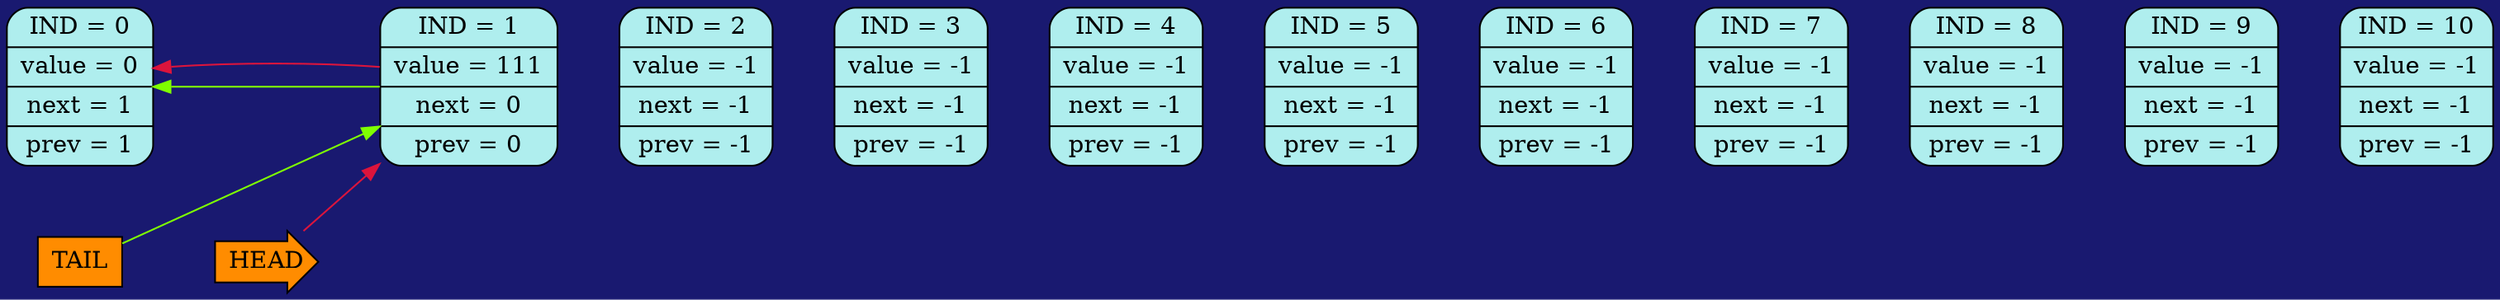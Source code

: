 digraph
{
bgcolor="#191970";
rankdir = LR;
edge[style="invis", weight = 1000000];
IND_0[shape=Mrecord, label = "IND = 0 | value = 0 | next = 1 | prev = 1 ", style="filled",fillcolor="#AFEEEE"]
IND_1[shape=Mrecord, label = "IND = 1 | value = 111 | next = 0 | prev = 0 ", style="filled",fillcolor="#AFEEEE"]
IND_2[shape=Mrecord, label = "IND = 2 | value = -1 | next = -1 | prev = -1 ", style="filled",fillcolor="#AFEEEE"]
IND_3[shape=Mrecord, label = "IND = 3 | value = -1 | next = -1 | prev = -1 ", style="filled",fillcolor="#AFEEEE"]
IND_4[shape=Mrecord, label = "IND = 4 | value = -1 | next = -1 | prev = -1 ", style="filled",fillcolor="#AFEEEE"]
IND_5[shape=Mrecord, label = "IND = 5 | value = -1 | next = -1 | prev = -1 ", style="filled",fillcolor="#AFEEEE"]
IND_6[shape=Mrecord, label = "IND = 6 | value = -1 | next = -1 | prev = -1 ", style="filled",fillcolor="#AFEEEE"]
IND_7[shape=Mrecord, label = "IND = 7 | value = -1 | next = -1 | prev = -1 ", style="filled",fillcolor="#AFEEEE"]
IND_8[shape=Mrecord, label = "IND = 8 | value = -1 | next = -1 | prev = -1 ", style="filled",fillcolor="#AFEEEE"]
IND_9[shape=Mrecord, label = "IND = 9 | value = -1 | next = -1 | prev = -1 ", style="filled",fillcolor="#AFEEEE"]
IND_10[shape=Mrecord, label = "IND = 10 | value = -1 | next = -1 | prev = -1 ", style="filled",fillcolor="#AFEEEE"]
IND_0 -> IND_1
IND_1 -> IND_2
IND_2 -> IND_3
IND_3 -> IND_4
IND_4 -> IND_5
IND_5 -> IND_6
IND_6 -> IND_7
IND_7 -> IND_8
IND_8 -> IND_9
IND_9 -> IND_10
TAIL[shape="rectangle", width = 0.5, height = 0.4, style="filled", fillcolor="#FF8C00"];
HEAD[shape="rarrow", width = 0.5, height = 0.5, style="filled", fillcolor="#FF8C00"];
{ rank = same; TAIL; IND_0}
TAIL -> HEAD
edge[color="#7FFF00", weight = 1, style=""];
IND_1 -> IND_0;
TAIL -> IND_1;
edge[color="#DC143C", weight = 1, style=""];
IND_1 -> IND_0;
HEAD -> IND_1;
}
